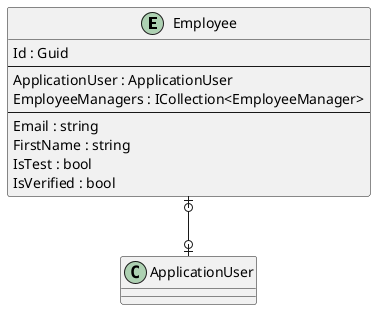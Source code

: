 @startuml

entity Employee {
    Id : Guid
    --
    ApplicationUser : ApplicationUser
    EmployeeManagers : ICollection<EmployeeManager>
    ' EmployeeKeyCodePlaceholder
    --
    Email : string
    FirstName : string
    IsTest : bool
    IsVerified : bool
    ' EmployeePropertyCodePlaceholder
}

' EntityCodePlaceholder

Employee |o--o| ApplicationUser
' RelationshipCodePlaceholder

@enduml
